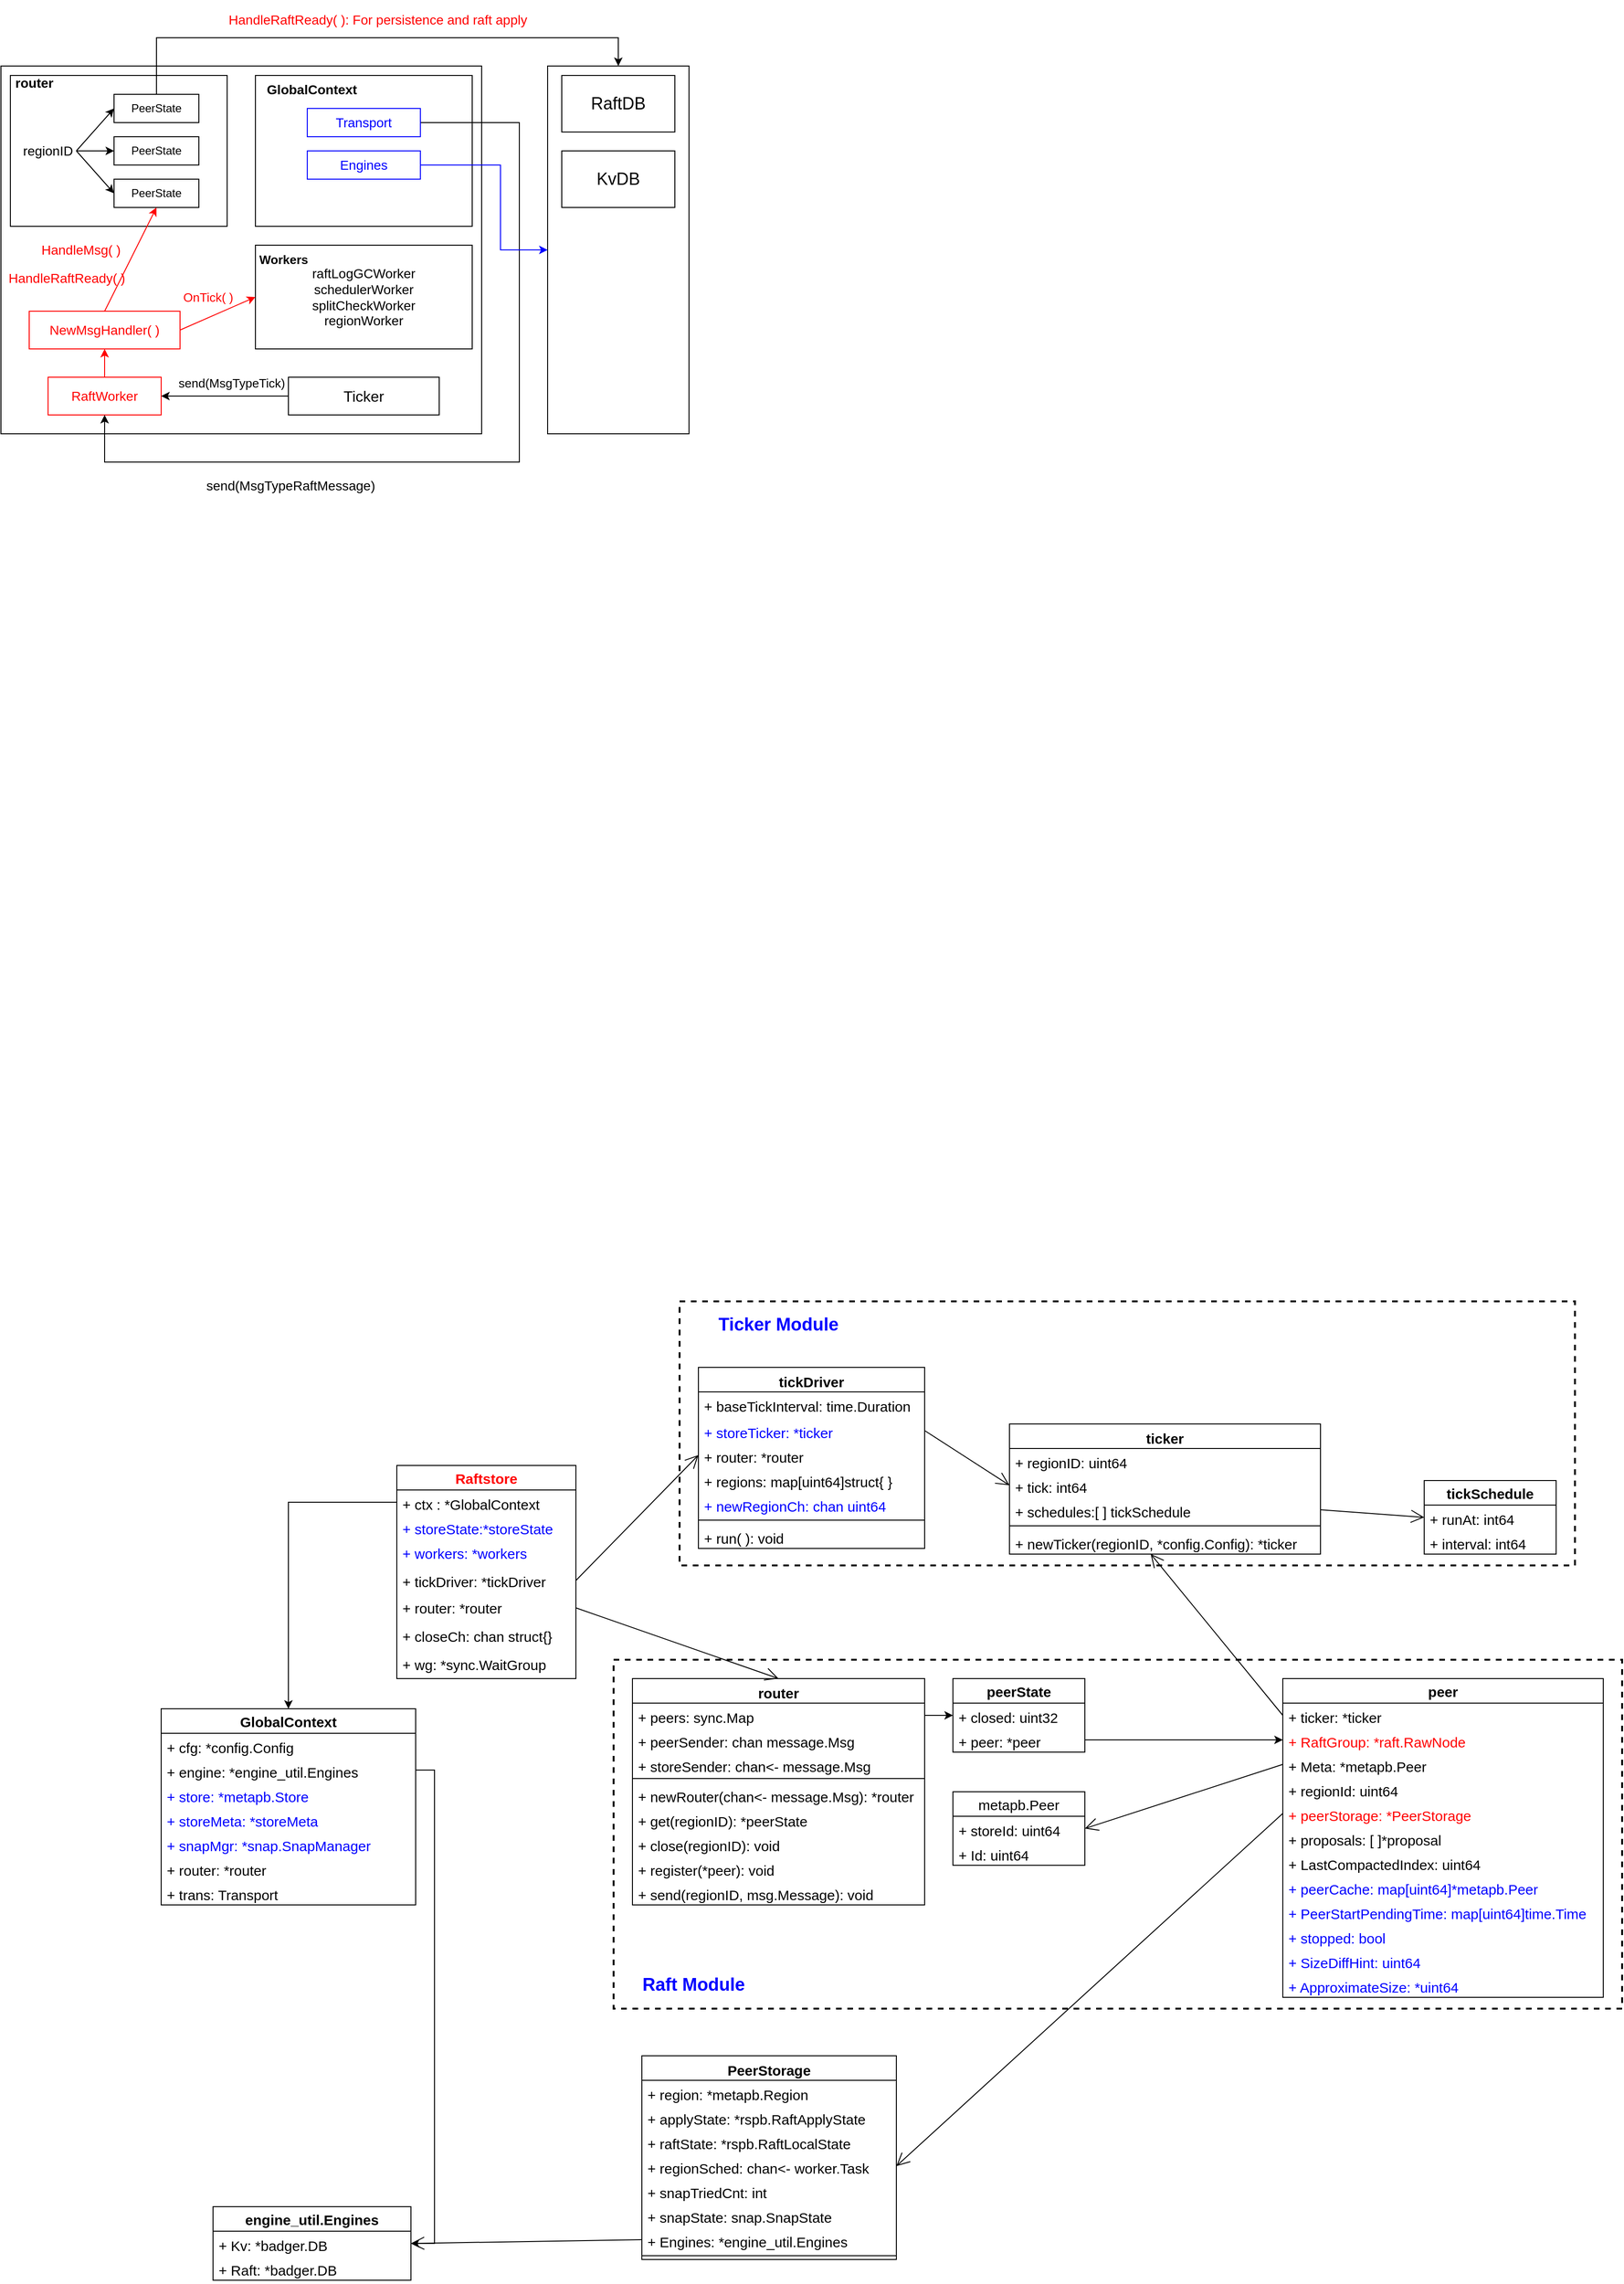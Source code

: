 <mxfile version="20.0.4" type="github">
  <diagram id="LNbFXsJFr9iNanMyev7O" name="Page-1">
    <mxGraphModel dx="1697" dy="1098" grid="1" gridSize="10" guides="1" tooltips="1" connect="1" arrows="1" fold="1" page="1" pageScale="1" pageWidth="1920" pageHeight="1200" math="0" shadow="0">
      <root>
        <mxCell id="0" />
        <mxCell id="1" parent="0" />
        <mxCell id="v7qtWtPgVOm1seYNRLXf-1" value="" style="rounded=0;whiteSpace=wrap;html=1;" parent="1" vertex="1">
          <mxGeometry x="20" y="130" width="510" height="390" as="geometry" />
        </mxCell>
        <mxCell id="v7qtWtPgVOm1seYNRLXf-2" value="" style="rounded=0;whiteSpace=wrap;html=1;" parent="1" vertex="1">
          <mxGeometry x="30" y="140" width="230" height="160" as="geometry" />
        </mxCell>
        <mxCell id="v7qtWtPgVOm1seYNRLXf-3" value="&lt;font style=&quot;font-size: 14px;&quot;&gt;router&lt;/font&gt;" style="text;strokeColor=none;fillColor=none;html=1;fontSize=24;fontStyle=1;verticalAlign=middle;align=center;" parent="1" vertex="1">
          <mxGeometry x="50" y="130" width="10" height="30" as="geometry" />
        </mxCell>
        <mxCell id="v7qtWtPgVOm1seYNRLXf-53" style="edgeStyle=orthogonalEdgeStyle;rounded=0;orthogonalLoop=1;jettySize=auto;html=1;exitX=0.5;exitY=0;exitDx=0;exitDy=0;entryX=0.5;entryY=0;entryDx=0;entryDy=0;fontSize=18;fontColor=#000000;strokeColor=#000000;" parent="1" source="v7qtWtPgVOm1seYNRLXf-4" target="v7qtWtPgVOm1seYNRLXf-47" edge="1">
          <mxGeometry relative="1" as="geometry">
            <Array as="points">
              <mxPoint x="185" y="100" />
              <mxPoint x="675" y="100" />
            </Array>
          </mxGeometry>
        </mxCell>
        <mxCell id="v7qtWtPgVOm1seYNRLXf-4" value="PeerState" style="rounded=0;whiteSpace=wrap;html=1;" parent="1" vertex="1">
          <mxGeometry x="140" y="160" width="90" height="30" as="geometry" />
        </mxCell>
        <mxCell id="v7qtWtPgVOm1seYNRLXf-5" value="PeerState" style="rounded=0;whiteSpace=wrap;html=1;" parent="1" vertex="1">
          <mxGeometry x="140" y="205" width="90" height="30" as="geometry" />
        </mxCell>
        <mxCell id="v7qtWtPgVOm1seYNRLXf-6" value="PeerState" style="rounded=0;whiteSpace=wrap;html=1;" parent="1" vertex="1">
          <mxGeometry x="140" y="250" width="90" height="30" as="geometry" />
        </mxCell>
        <mxCell id="v7qtWtPgVOm1seYNRLXf-7" value="regionID" style="text;html=1;strokeColor=none;fillColor=none;align=center;verticalAlign=middle;whiteSpace=wrap;rounded=0;fontSize=14;" parent="1" vertex="1">
          <mxGeometry x="40" y="205" width="60" height="30" as="geometry" />
        </mxCell>
        <mxCell id="v7qtWtPgVOm1seYNRLXf-9" value="" style="endArrow=classic;html=1;rounded=0;fontSize=14;exitX=1;exitY=0.5;exitDx=0;exitDy=0;entryX=0;entryY=0.5;entryDx=0;entryDy=0;" parent="1" source="v7qtWtPgVOm1seYNRLXf-7" target="v7qtWtPgVOm1seYNRLXf-4" edge="1">
          <mxGeometry width="50" height="50" relative="1" as="geometry">
            <mxPoint x="390" y="390" as="sourcePoint" />
            <mxPoint x="440" y="340" as="targetPoint" />
          </mxGeometry>
        </mxCell>
        <mxCell id="v7qtWtPgVOm1seYNRLXf-11" value="" style="endArrow=classic;html=1;rounded=0;fontSize=14;entryX=0;entryY=0.5;entryDx=0;entryDy=0;exitX=1;exitY=0.5;exitDx=0;exitDy=0;" parent="1" source="v7qtWtPgVOm1seYNRLXf-7" target="v7qtWtPgVOm1seYNRLXf-5" edge="1">
          <mxGeometry width="50" height="50" relative="1" as="geometry">
            <mxPoint x="100" y="210" as="sourcePoint" />
            <mxPoint x="150.0" y="185" as="targetPoint" />
          </mxGeometry>
        </mxCell>
        <mxCell id="v7qtWtPgVOm1seYNRLXf-12" value="" style="endArrow=classic;html=1;rounded=0;fontSize=14;entryX=0;entryY=0.5;entryDx=0;entryDy=0;exitX=1;exitY=0.5;exitDx=0;exitDy=0;" parent="1" source="v7qtWtPgVOm1seYNRLXf-7" target="v7qtWtPgVOm1seYNRLXf-6" edge="1">
          <mxGeometry width="50" height="50" relative="1" as="geometry">
            <mxPoint x="110.0" y="225" as="sourcePoint" />
            <mxPoint x="150.0" y="230" as="targetPoint" />
          </mxGeometry>
        </mxCell>
        <mxCell id="v7qtWtPgVOm1seYNRLXf-13" value="" style="rounded=0;whiteSpace=wrap;html=1;" parent="1" vertex="1">
          <mxGeometry x="290" y="140" width="230" height="160" as="geometry" />
        </mxCell>
        <mxCell id="v7qtWtPgVOm1seYNRLXf-15" value="&lt;b&gt;GlobalContext&lt;/b&gt;" style="text;html=1;strokeColor=none;fillColor=none;align=center;verticalAlign=middle;whiteSpace=wrap;rounded=0;fontSize=14;" parent="1" vertex="1">
          <mxGeometry x="320" y="140" width="60" height="30" as="geometry" />
        </mxCell>
        <mxCell id="v7qtWtPgVOm1seYNRLXf-57" style="edgeStyle=orthogonalEdgeStyle;rounded=0;orthogonalLoop=1;jettySize=auto;html=1;exitX=0.5;exitY=0;exitDx=0;exitDy=0;entryX=0.5;entryY=1;entryDx=0;entryDy=0;fontSize=14;fontColor=#FF0000;strokeColor=#FF0000;" parent="1" source="v7qtWtPgVOm1seYNRLXf-20" target="v7qtWtPgVOm1seYNRLXf-21" edge="1">
          <mxGeometry relative="1" as="geometry" />
        </mxCell>
        <mxCell id="v7qtWtPgVOm1seYNRLXf-20" value="&lt;font color=&quot;#ff0000&quot;&gt;RaftWorker&lt;/font&gt;" style="rounded=0;whiteSpace=wrap;html=1;fontSize=14;strokeColor=#FF0000;" parent="1" vertex="1">
          <mxGeometry x="70" y="460" width="120" height="40" as="geometry" />
        </mxCell>
        <mxCell id="v7qtWtPgVOm1seYNRLXf-21" value="&lt;font color=&quot;#ff0000&quot;&gt;NewMsgHandler( )&lt;/font&gt;" style="rounded=0;whiteSpace=wrap;html=1;fontSize=14;strokeColor=#FF0000;" parent="1" vertex="1">
          <mxGeometry x="50" y="390" width="160" height="40" as="geometry" />
        </mxCell>
        <mxCell id="v7qtWtPgVOm1seYNRLXf-27" value="" style="endArrow=classic;html=1;rounded=0;fontSize=14;fontColor=#FF0000;exitX=0.5;exitY=0;exitDx=0;exitDy=0;entryX=0.5;entryY=1;entryDx=0;entryDy=0;strokeColor=#FF0000;" parent="1" source="v7qtWtPgVOm1seYNRLXf-21" target="v7qtWtPgVOm1seYNRLXf-6" edge="1">
          <mxGeometry width="50" height="50" relative="1" as="geometry">
            <mxPoint x="450" y="490" as="sourcePoint" />
            <mxPoint x="500" y="440" as="targetPoint" />
          </mxGeometry>
        </mxCell>
        <mxCell id="v7qtWtPgVOm1seYNRLXf-28" value="HandleMsg( )" style="text;html=1;strokeColor=none;fillColor=none;align=center;verticalAlign=middle;whiteSpace=wrap;rounded=0;fontSize=14;fontColor=#FF0000;" parent="1" vertex="1">
          <mxGeometry x="50" y="310" width="110" height="30" as="geometry" />
        </mxCell>
        <mxCell id="v7qtWtPgVOm1seYNRLXf-29" value="HandleRaftReady( )" style="text;html=1;strokeColor=none;fillColor=none;align=center;verticalAlign=middle;whiteSpace=wrap;rounded=0;fontSize=14;fontColor=#FF0000;" parent="1" vertex="1">
          <mxGeometry x="20" y="340" width="140" height="30" as="geometry" />
        </mxCell>
        <mxCell id="v7qtWtPgVOm1seYNRLXf-38" style="edgeStyle=orthogonalEdgeStyle;rounded=0;orthogonalLoop=1;jettySize=auto;html=1;exitX=1;exitY=0.5;exitDx=0;exitDy=0;entryX=0.5;entryY=1;entryDx=0;entryDy=0;fontSize=13;fontColor=#FF0000;strokeColor=#000000;" parent="1" source="v7qtWtPgVOm1seYNRLXf-32" target="v7qtWtPgVOm1seYNRLXf-20" edge="1">
          <mxGeometry relative="1" as="geometry">
            <Array as="points">
              <mxPoint x="570" y="190" />
              <mxPoint x="570" y="550" />
              <mxPoint x="130" y="550" />
            </Array>
          </mxGeometry>
        </mxCell>
        <mxCell id="v7qtWtPgVOm1seYNRLXf-32" value="&lt;font color=&quot;#0000ff&quot;&gt;Transport&lt;/font&gt;" style="rounded=0;whiteSpace=wrap;html=1;fontSize=14;fontColor=#FF0000;strokeColor=#0000FF;" parent="1" vertex="1">
          <mxGeometry x="345" y="175" width="120" height="30" as="geometry" />
        </mxCell>
        <mxCell id="v7qtWtPgVOm1seYNRLXf-34" style="edgeStyle=orthogonalEdgeStyle;rounded=0;orthogonalLoop=1;jettySize=auto;html=1;exitX=0;exitY=0.5;exitDx=0;exitDy=0;entryX=1;entryY=0.5;entryDx=0;entryDy=0;fontSize=16;fontColor=#0000FF;strokeColor=#000000;" parent="1" source="v7qtWtPgVOm1seYNRLXf-33" target="v7qtWtPgVOm1seYNRLXf-20" edge="1">
          <mxGeometry relative="1" as="geometry" />
        </mxCell>
        <mxCell id="v7qtWtPgVOm1seYNRLXf-33" value="&lt;font style=&quot;font-size: 16px;&quot;&gt;Ticker&lt;/font&gt;" style="rounded=0;whiteSpace=wrap;html=1;" parent="1" vertex="1">
          <mxGeometry x="325" y="460" width="160" height="40" as="geometry" />
        </mxCell>
        <mxCell id="v7qtWtPgVOm1seYNRLXf-35" value="&lt;font color=&quot;#000000&quot; style=&quot;font-size: 13px;&quot;&gt;send(MsgTypeTick)&lt;/font&gt;" style="text;html=1;strokeColor=none;fillColor=none;align=center;verticalAlign=middle;whiteSpace=wrap;rounded=0;fontSize=16;fontColor=#0000FF;" parent="1" vertex="1">
          <mxGeometry x="180" y="450" width="170" height="30" as="geometry" />
        </mxCell>
        <mxCell id="v7qtWtPgVOm1seYNRLXf-40" value="&lt;font color=&quot;#000000&quot; style=&quot;font-size: 14px;&quot;&gt;send(MsgTypeRaftMessage)&lt;/font&gt;" style="text;html=1;strokeColor=none;fillColor=none;align=center;verticalAlign=middle;whiteSpace=wrap;rounded=0;fontSize=13;fontColor=#FF0000;" parent="1" vertex="1">
          <mxGeometry x="260" y="560" width="135" height="30" as="geometry" />
        </mxCell>
        <mxCell id="v7qtWtPgVOm1seYNRLXf-41" value="&lt;font color=&quot;#000000&quot;&gt;raftLogGCWorker&lt;br&gt;schedulerWorker&lt;br&gt;splitCheckWorker&lt;br&gt;regionWorker&lt;/font&gt;" style="rounded=0;whiteSpace=wrap;html=1;fontSize=14;fontColor=#FF0000;strokeColor=#000000;align=center;" parent="1" vertex="1">
          <mxGeometry x="290" y="320" width="230" height="110" as="geometry" />
        </mxCell>
        <mxCell id="v7qtWtPgVOm1seYNRLXf-42" value="&lt;b&gt;&lt;font color=&quot;#000000&quot; style=&quot;font-size: 13px;&quot;&gt;Workers&lt;/font&gt;&lt;/b&gt;" style="text;html=1;strokeColor=none;fillColor=none;align=center;verticalAlign=middle;whiteSpace=wrap;rounded=0;fontSize=14;fontColor=#FF0000;" parent="1" vertex="1">
          <mxGeometry x="290" y="320" width="60" height="30" as="geometry" />
        </mxCell>
        <mxCell id="v7qtWtPgVOm1seYNRLXf-45" value="" style="endArrow=classic;html=1;rounded=0;fontSize=13;fontColor=#000000;strokeColor=#FF0000;exitX=1;exitY=0.5;exitDx=0;exitDy=0;entryX=0;entryY=0.5;entryDx=0;entryDy=0;" parent="1" source="v7qtWtPgVOm1seYNRLXf-21" target="v7qtWtPgVOm1seYNRLXf-41" edge="1">
          <mxGeometry width="50" height="50" relative="1" as="geometry">
            <mxPoint x="450" y="410" as="sourcePoint" />
            <mxPoint x="500" y="360" as="targetPoint" />
          </mxGeometry>
        </mxCell>
        <mxCell id="v7qtWtPgVOm1seYNRLXf-46" value="&lt;font color=&quot;#ff0000&quot;&gt;OnTick( )&lt;/font&gt;" style="text;html=1;strokeColor=none;fillColor=none;align=center;verticalAlign=middle;whiteSpace=wrap;rounded=0;fontSize=13;fontColor=#000000;" parent="1" vertex="1">
          <mxGeometry x="200" y="360" width="80" height="30" as="geometry" />
        </mxCell>
        <mxCell id="v7qtWtPgVOm1seYNRLXf-47" value="" style="rounded=0;whiteSpace=wrap;html=1;fontSize=13;fontColor=#FF0000;strokeColor=#000000;" parent="1" vertex="1">
          <mxGeometry x="600" y="130" width="150" height="390" as="geometry" />
        </mxCell>
        <mxCell id="v7qtWtPgVOm1seYNRLXf-49" value="&lt;font style=&quot;font-size: 18px;&quot; color=&quot;#000000&quot;&gt;RaftDB&lt;/font&gt;" style="rounded=0;whiteSpace=wrap;html=1;fontSize=13;fontColor=#FF0000;strokeColor=#000000;" parent="1" vertex="1">
          <mxGeometry x="615" y="140" width="120" height="60" as="geometry" />
        </mxCell>
        <mxCell id="v7qtWtPgVOm1seYNRLXf-50" value="&lt;font color=&quot;#000000&quot;&gt;&lt;span style=&quot;font-size: 18px;&quot;&gt;KvDB&lt;/span&gt;&lt;/font&gt;" style="rounded=0;whiteSpace=wrap;html=1;fontSize=13;fontColor=#FF0000;strokeColor=#000000;" parent="1" vertex="1">
          <mxGeometry x="615" y="220" width="120" height="60" as="geometry" />
        </mxCell>
        <mxCell id="v7qtWtPgVOm1seYNRLXf-52" style="edgeStyle=orthogonalEdgeStyle;rounded=0;orthogonalLoop=1;jettySize=auto;html=1;exitX=1;exitY=0.5;exitDx=0;exitDy=0;entryX=0;entryY=0.5;entryDx=0;entryDy=0;fontSize=18;fontColor=#000000;strokeColor=#0000FF;" parent="1" source="v7qtWtPgVOm1seYNRLXf-51" target="v7qtWtPgVOm1seYNRLXf-47" edge="1">
          <mxGeometry relative="1" as="geometry">
            <Array as="points">
              <mxPoint x="550" y="235" />
              <mxPoint x="550" y="325" />
            </Array>
          </mxGeometry>
        </mxCell>
        <mxCell id="v7qtWtPgVOm1seYNRLXf-51" value="&lt;font color=&quot;#0000ff&quot;&gt;Engines&lt;/font&gt;" style="rounded=0;whiteSpace=wrap;html=1;fontSize=14;fontColor=#FF0000;strokeColor=#0000FF;" parent="1" vertex="1">
          <mxGeometry x="345" y="220" width="120" height="30" as="geometry" />
        </mxCell>
        <mxCell id="v7qtWtPgVOm1seYNRLXf-54" value="&lt;font style=&quot;font-size: 14px;&quot; color=&quot;#ff0000&quot;&gt;HandleRaftReady( ): For persistence and raft apply&lt;/font&gt;" style="text;html=1;strokeColor=none;fillColor=none;align=center;verticalAlign=middle;whiteSpace=wrap;rounded=0;fontSize=18;fontColor=#000000;" parent="1" vertex="1">
          <mxGeometry x="240" y="60" width="360" height="40" as="geometry" />
        </mxCell>
        <mxCell id="vhi4TItYWoOdSirbTyWl-1" value="Raftstore" style="swimlane;fontStyle=1;childLayout=stackLayout;horizontal=1;startSize=26;fillColor=none;horizontalStack=0;resizeParent=1;resizeParentMax=0;resizeLast=0;collapsible=1;marginBottom=0;fontColor=#FF0000;fontSize=15;" vertex="1" parent="1">
          <mxGeometry x="440" y="1614" width="190" height="226" as="geometry" />
        </mxCell>
        <mxCell id="vhi4TItYWoOdSirbTyWl-2" value="+ ctx : *GlobalContext" style="text;strokeColor=none;fillColor=none;align=left;verticalAlign=top;spacingLeft=4;spacingRight=4;overflow=hidden;rotatable=0;points=[[0,0.5],[1,0.5]];portConstraint=eastwest;fontSize=15;" vertex="1" parent="vhi4TItYWoOdSirbTyWl-1">
          <mxGeometry y="26" width="190" height="26" as="geometry" />
        </mxCell>
        <mxCell id="vhi4TItYWoOdSirbTyWl-3" value="+ storeState:*storeState" style="text;strokeColor=none;fillColor=none;align=left;verticalAlign=top;spacingLeft=4;spacingRight=4;overflow=hidden;rotatable=0;points=[[0,0.5],[1,0.5]];portConstraint=eastwest;fontColor=#0000FF;fontSize=15;" vertex="1" parent="vhi4TItYWoOdSirbTyWl-1">
          <mxGeometry y="52" width="190" height="26" as="geometry" />
        </mxCell>
        <mxCell id="vhi4TItYWoOdSirbTyWl-5" value="+ workers: *workers" style="text;strokeColor=none;fillColor=none;align=left;verticalAlign=top;spacingLeft=4;spacingRight=4;overflow=hidden;rotatable=0;points=[[0,0.5],[1,0.5]];portConstraint=eastwest;fontColor=#0000FF;fontSize=15;" vertex="1" parent="vhi4TItYWoOdSirbTyWl-1">
          <mxGeometry y="78" width="190" height="30" as="geometry" />
        </mxCell>
        <mxCell id="vhi4TItYWoOdSirbTyWl-6" value="+ tickDriver: *tickDriver" style="text;strokeColor=none;fillColor=none;align=left;verticalAlign=top;spacingLeft=4;spacingRight=4;overflow=hidden;rotatable=0;points=[[0,0.5],[1,0.5]];portConstraint=eastwest;fontSize=15;" vertex="1" parent="vhi4TItYWoOdSirbTyWl-1">
          <mxGeometry y="108" width="190" height="28" as="geometry" />
        </mxCell>
        <mxCell id="vhi4TItYWoOdSirbTyWl-4" value="+ router: *router" style="text;strokeColor=none;fillColor=none;align=left;verticalAlign=top;spacingLeft=4;spacingRight=4;overflow=hidden;rotatable=0;points=[[0,0.5],[1,0.5]];portConstraint=eastwest;fontSize=15;" vertex="1" parent="vhi4TItYWoOdSirbTyWl-1">
          <mxGeometry y="136" width="190" height="30" as="geometry" />
        </mxCell>
        <mxCell id="vhi4TItYWoOdSirbTyWl-7" value="+ closeCh: chan struct{}" style="text;strokeColor=none;fillColor=none;align=left;verticalAlign=top;spacingLeft=4;spacingRight=4;overflow=hidden;rotatable=0;points=[[0,0.5],[1,0.5]];portConstraint=eastwest;fontSize=15;" vertex="1" parent="vhi4TItYWoOdSirbTyWl-1">
          <mxGeometry y="166" width="190" height="30" as="geometry" />
        </mxCell>
        <mxCell id="vhi4TItYWoOdSirbTyWl-8" value="+ wg: *sync.WaitGroup" style="text;strokeColor=none;fillColor=none;align=left;verticalAlign=top;spacingLeft=4;spacingRight=4;overflow=hidden;rotatable=0;points=[[0,0.5],[1,0.5]];portConstraint=eastwest;fontSize=15;" vertex="1" parent="vhi4TItYWoOdSirbTyWl-1">
          <mxGeometry y="196" width="190" height="30" as="geometry" />
        </mxCell>
        <mxCell id="vhi4TItYWoOdSirbTyWl-17" value="router" style="swimlane;fontStyle=1;align=center;verticalAlign=top;childLayout=stackLayout;horizontal=1;startSize=26;horizontalStack=0;resizeParent=1;resizeParentMax=0;resizeLast=0;collapsible=1;marginBottom=0;fontSize=15;" vertex="1" parent="1">
          <mxGeometry x="690" y="1840" width="310" height="240" as="geometry" />
        </mxCell>
        <mxCell id="vhi4TItYWoOdSirbTyWl-18" value="+ peers: sync.Map" style="text;strokeColor=none;fillColor=none;align=left;verticalAlign=top;spacingLeft=4;spacingRight=4;overflow=hidden;rotatable=0;points=[[0,0.5],[1,0.5]];portConstraint=eastwest;fontSize=15;" vertex="1" parent="vhi4TItYWoOdSirbTyWl-17">
          <mxGeometry y="26" width="310" height="26" as="geometry" />
        </mxCell>
        <mxCell id="vhi4TItYWoOdSirbTyWl-21" value="+ peerSender: chan message.Msg" style="text;strokeColor=none;fillColor=none;align=left;verticalAlign=top;spacingLeft=4;spacingRight=4;overflow=hidden;rotatable=0;points=[[0,0.5],[1,0.5]];portConstraint=eastwest;fontSize=15;" vertex="1" parent="vhi4TItYWoOdSirbTyWl-17">
          <mxGeometry y="52" width="310" height="26" as="geometry" />
        </mxCell>
        <mxCell id="vhi4TItYWoOdSirbTyWl-22" value="+ storeSender: chan&lt;- message.Msg" style="text;strokeColor=none;fillColor=none;align=left;verticalAlign=top;spacingLeft=4;spacingRight=4;overflow=hidden;rotatable=0;points=[[0,0.5],[1,0.5]];portConstraint=eastwest;fontSize=15;" vertex="1" parent="vhi4TItYWoOdSirbTyWl-17">
          <mxGeometry y="78" width="310" height="24" as="geometry" />
        </mxCell>
        <mxCell id="vhi4TItYWoOdSirbTyWl-19" value="" style="line;strokeWidth=1;fillColor=none;align=left;verticalAlign=middle;spacingTop=-1;spacingLeft=3;spacingRight=3;rotatable=0;labelPosition=right;points=[];portConstraint=eastwest;fontSize=15;" vertex="1" parent="vhi4TItYWoOdSirbTyWl-17">
          <mxGeometry y="102" width="310" height="8" as="geometry" />
        </mxCell>
        <mxCell id="vhi4TItYWoOdSirbTyWl-20" value="+ newRouter(chan&lt;- message.Msg): *router" style="text;strokeColor=none;fillColor=none;align=left;verticalAlign=top;spacingLeft=4;spacingRight=4;overflow=hidden;rotatable=0;points=[[0,0.5],[1,0.5]];portConstraint=eastwest;fontSize=15;" vertex="1" parent="vhi4TItYWoOdSirbTyWl-17">
          <mxGeometry y="110" width="310" height="26" as="geometry" />
        </mxCell>
        <mxCell id="vhi4TItYWoOdSirbTyWl-23" value="+ get(regionID): *peerState" style="text;strokeColor=none;fillColor=none;align=left;verticalAlign=top;spacingLeft=4;spacingRight=4;overflow=hidden;rotatable=0;points=[[0,0.5],[1,0.5]];portConstraint=eastwest;fontSize=15;" vertex="1" parent="vhi4TItYWoOdSirbTyWl-17">
          <mxGeometry y="136" width="310" height="26" as="geometry" />
        </mxCell>
        <mxCell id="vhi4TItYWoOdSirbTyWl-25" value="+ close(regionID): void" style="text;strokeColor=none;fillColor=none;align=left;verticalAlign=top;spacingLeft=4;spacingRight=4;overflow=hidden;rotatable=0;points=[[0,0.5],[1,0.5]];portConstraint=eastwest;fontSize=15;" vertex="1" parent="vhi4TItYWoOdSirbTyWl-17">
          <mxGeometry y="162" width="310" height="26" as="geometry" />
        </mxCell>
        <mxCell id="vhi4TItYWoOdSirbTyWl-24" value="+ register(*peer): void" style="text;strokeColor=none;fillColor=none;align=left;verticalAlign=top;spacingLeft=4;spacingRight=4;overflow=hidden;rotatable=0;points=[[0,0.5],[1,0.5]];portConstraint=eastwest;fontSize=15;" vertex="1" parent="vhi4TItYWoOdSirbTyWl-17">
          <mxGeometry y="188" width="310" height="26" as="geometry" />
        </mxCell>
        <mxCell id="vhi4TItYWoOdSirbTyWl-26" value="+ send(regionID, msg.Message): void" style="text;strokeColor=none;fillColor=none;align=left;verticalAlign=top;spacingLeft=4;spacingRight=4;overflow=hidden;rotatable=0;points=[[0,0.5],[1,0.5]];portConstraint=eastwest;fontSize=15;" vertex="1" parent="vhi4TItYWoOdSirbTyWl-17">
          <mxGeometry y="214" width="310" height="26" as="geometry" />
        </mxCell>
        <mxCell id="vhi4TItYWoOdSirbTyWl-28" value="GlobalContext" style="swimlane;fontStyle=1;childLayout=stackLayout;horizontal=1;startSize=26;fillColor=none;horizontalStack=0;resizeParent=1;resizeParentMax=0;resizeLast=0;collapsible=1;marginBottom=0;fontSize=15;" vertex="1" parent="1">
          <mxGeometry x="190" y="1872" width="270" height="208" as="geometry" />
        </mxCell>
        <mxCell id="vhi4TItYWoOdSirbTyWl-29" value="+ cfg: *config.Config" style="text;strokeColor=none;fillColor=none;align=left;verticalAlign=top;spacingLeft=4;spacingRight=4;overflow=hidden;rotatable=0;points=[[0,0.5],[1,0.5]];portConstraint=eastwest;fontSize=15;" vertex="1" parent="vhi4TItYWoOdSirbTyWl-28">
          <mxGeometry y="26" width="270" height="26" as="geometry" />
        </mxCell>
        <mxCell id="vhi4TItYWoOdSirbTyWl-32" value="+ engine: *engine_util.Engines" style="text;strokeColor=none;fillColor=none;align=left;verticalAlign=top;spacingLeft=4;spacingRight=4;overflow=hidden;rotatable=0;points=[[0,0.5],[1,0.5]];portConstraint=eastwest;fontSize=15;" vertex="1" parent="vhi4TItYWoOdSirbTyWl-28">
          <mxGeometry y="52" width="270" height="26" as="geometry" />
        </mxCell>
        <mxCell id="vhi4TItYWoOdSirbTyWl-36" value="+ store: *metapb.Store" style="text;strokeColor=none;fillColor=none;align=left;verticalAlign=top;spacingLeft=4;spacingRight=4;overflow=hidden;rotatable=0;points=[[0,0.5],[1,0.5]];portConstraint=eastwest;fontColor=#0000FF;fontSize=15;" vertex="1" parent="vhi4TItYWoOdSirbTyWl-28">
          <mxGeometry y="78" width="270" height="26" as="geometry" />
        </mxCell>
        <mxCell id="vhi4TItYWoOdSirbTyWl-37" value="+ storeMeta: *storeMeta" style="text;strokeColor=none;fillColor=none;align=left;verticalAlign=top;spacingLeft=4;spacingRight=4;overflow=hidden;rotatable=0;points=[[0,0.5],[1,0.5]];portConstraint=eastwest;fontColor=#0000FF;fontSize=15;" vertex="1" parent="vhi4TItYWoOdSirbTyWl-28">
          <mxGeometry y="104" width="270" height="26" as="geometry" />
        </mxCell>
        <mxCell id="vhi4TItYWoOdSirbTyWl-38" value="+ snapMgr: *snap.SnapManager" style="text;strokeColor=none;fillColor=none;align=left;verticalAlign=top;spacingLeft=4;spacingRight=4;overflow=hidden;rotatable=0;points=[[0,0.5],[1,0.5]];portConstraint=eastwest;fontColor=#0000FF;fontSize=15;" vertex="1" parent="vhi4TItYWoOdSirbTyWl-28">
          <mxGeometry y="130" width="270" height="26" as="geometry" />
        </mxCell>
        <mxCell id="vhi4TItYWoOdSirbTyWl-39" value="+ router: *router" style="text;strokeColor=none;fillColor=none;align=left;verticalAlign=top;spacingLeft=4;spacingRight=4;overflow=hidden;rotatable=0;points=[[0,0.5],[1,0.5]];portConstraint=eastwest;fontSize=15;" vertex="1" parent="vhi4TItYWoOdSirbTyWl-28">
          <mxGeometry y="156" width="270" height="26" as="geometry" />
        </mxCell>
        <mxCell id="vhi4TItYWoOdSirbTyWl-41" value="+ trans: Transport" style="text;strokeColor=none;fillColor=none;align=left;verticalAlign=top;spacingLeft=4;spacingRight=4;overflow=hidden;rotatable=0;points=[[0,0.5],[1,0.5]];portConstraint=eastwest;fontSize=15;" vertex="1" parent="vhi4TItYWoOdSirbTyWl-28">
          <mxGeometry y="182" width="270" height="26" as="geometry" />
        </mxCell>
        <mxCell id="vhi4TItYWoOdSirbTyWl-42" style="edgeStyle=orthogonalEdgeStyle;rounded=0;orthogonalLoop=1;jettySize=auto;html=1;entryX=0.5;entryY=0;entryDx=0;entryDy=0;fontSize=15;" edge="1" parent="1" source="vhi4TItYWoOdSirbTyWl-2" target="vhi4TItYWoOdSirbTyWl-28">
          <mxGeometry relative="1" as="geometry" />
        </mxCell>
        <mxCell id="vhi4TItYWoOdSirbTyWl-44" value="peerState" style="swimlane;fontStyle=1;childLayout=stackLayout;horizontal=1;startSize=26;fillColor=none;horizontalStack=0;resizeParent=1;resizeParentMax=0;resizeLast=0;collapsible=1;marginBottom=0;fontColor=#000000;fontSize=15;" vertex="1" parent="1">
          <mxGeometry x="1030" y="1840" width="140" height="78" as="geometry" />
        </mxCell>
        <mxCell id="vhi4TItYWoOdSirbTyWl-45" value="+ closed: uint32" style="text;strokeColor=none;fillColor=none;align=left;verticalAlign=top;spacingLeft=4;spacingRight=4;overflow=hidden;rotatable=0;points=[[0,0.5],[1,0.5]];portConstraint=eastwest;fontColor=#000000;fontSize=15;" vertex="1" parent="vhi4TItYWoOdSirbTyWl-44">
          <mxGeometry y="26" width="140" height="26" as="geometry" />
        </mxCell>
        <mxCell id="vhi4TItYWoOdSirbTyWl-46" value="+ peer: *peer" style="text;strokeColor=none;fillColor=none;align=left;verticalAlign=top;spacingLeft=4;spacingRight=4;overflow=hidden;rotatable=0;points=[[0,0.5],[1,0.5]];portConstraint=eastwest;fontColor=#000000;fontSize=15;" vertex="1" parent="vhi4TItYWoOdSirbTyWl-44">
          <mxGeometry y="52" width="140" height="26" as="geometry" />
        </mxCell>
        <mxCell id="vhi4TItYWoOdSirbTyWl-48" style="edgeStyle=orthogonalEdgeStyle;rounded=0;orthogonalLoop=1;jettySize=auto;html=1;entryX=0;entryY=0.5;entryDx=0;entryDy=0;fontColor=#000000;fontSize=15;" edge="1" parent="1" source="vhi4TItYWoOdSirbTyWl-18" target="vhi4TItYWoOdSirbTyWl-45">
          <mxGeometry relative="1" as="geometry" />
        </mxCell>
        <mxCell id="vhi4TItYWoOdSirbTyWl-53" value="peer" style="swimlane;fontStyle=1;childLayout=stackLayout;horizontal=1;startSize=26;fillColor=none;horizontalStack=0;resizeParent=1;resizeParentMax=0;resizeLast=0;collapsible=1;marginBottom=0;fontColor=#000000;fontSize=15;" vertex="1" parent="1">
          <mxGeometry x="1380" y="1840" width="340" height="338" as="geometry" />
        </mxCell>
        <mxCell id="vhi4TItYWoOdSirbTyWl-54" value="+ ticker: *ticker" style="text;strokeColor=none;fillColor=none;align=left;verticalAlign=top;spacingLeft=4;spacingRight=4;overflow=hidden;rotatable=0;points=[[0,0.5],[1,0.5]];portConstraint=eastwest;fontColor=#000000;fontSize=15;" vertex="1" parent="vhi4TItYWoOdSirbTyWl-53">
          <mxGeometry y="26" width="340" height="26" as="geometry" />
        </mxCell>
        <mxCell id="vhi4TItYWoOdSirbTyWl-55" value="+ RaftGroup: *raft.RawNode" style="text;strokeColor=none;fillColor=none;align=left;verticalAlign=top;spacingLeft=4;spacingRight=4;overflow=hidden;rotatable=0;points=[[0,0.5],[1,0.5]];portConstraint=eastwest;fontColor=#FF0000;fontSize=15;" vertex="1" parent="vhi4TItYWoOdSirbTyWl-53">
          <mxGeometry y="52" width="340" height="26" as="geometry" />
        </mxCell>
        <mxCell id="vhi4TItYWoOdSirbTyWl-57" value="+ Meta: *metapb.Peer" style="text;strokeColor=none;fillColor=none;align=left;verticalAlign=top;spacingLeft=4;spacingRight=4;overflow=hidden;rotatable=0;points=[[0,0.5],[1,0.5]];portConstraint=eastwest;fontColor=#000000;fontSize=15;" vertex="1" parent="vhi4TItYWoOdSirbTyWl-53">
          <mxGeometry y="78" width="340" height="26" as="geometry" />
        </mxCell>
        <mxCell id="vhi4TItYWoOdSirbTyWl-58" value="+ regionId: uint64" style="text;strokeColor=none;fillColor=none;align=left;verticalAlign=top;spacingLeft=4;spacingRight=4;overflow=hidden;rotatable=0;points=[[0,0.5],[1,0.5]];portConstraint=eastwest;fontColor=#000000;fontSize=15;" vertex="1" parent="vhi4TItYWoOdSirbTyWl-53">
          <mxGeometry y="104" width="340" height="26" as="geometry" />
        </mxCell>
        <mxCell id="vhi4TItYWoOdSirbTyWl-56" value="+ peerStorage: *PeerStorage" style="text;strokeColor=none;fillColor=none;align=left;verticalAlign=top;spacingLeft=4;spacingRight=4;overflow=hidden;rotatable=0;points=[[0,0.5],[1,0.5]];portConstraint=eastwest;fontColor=#FF0000;fontSize=15;" vertex="1" parent="vhi4TItYWoOdSirbTyWl-53">
          <mxGeometry y="130" width="340" height="26" as="geometry" />
        </mxCell>
        <mxCell id="vhi4TItYWoOdSirbTyWl-59" value="+ proposals: [ ]*proposal" style="text;strokeColor=none;fillColor=none;align=left;verticalAlign=top;spacingLeft=4;spacingRight=4;overflow=hidden;rotatable=0;points=[[0,0.5],[1,0.5]];portConstraint=eastwest;fontColor=#000000;fontSize=15;" vertex="1" parent="vhi4TItYWoOdSirbTyWl-53">
          <mxGeometry y="156" width="340" height="26" as="geometry" />
        </mxCell>
        <mxCell id="vhi4TItYWoOdSirbTyWl-60" value="+ LastCompactedIndex: uint64" style="text;strokeColor=none;fillColor=none;align=left;verticalAlign=top;spacingLeft=4;spacingRight=4;overflow=hidden;rotatable=0;points=[[0,0.5],[1,0.5]];portConstraint=eastwest;fontColor=#000000;fontSize=15;" vertex="1" parent="vhi4TItYWoOdSirbTyWl-53">
          <mxGeometry y="182" width="340" height="26" as="geometry" />
        </mxCell>
        <mxCell id="vhi4TItYWoOdSirbTyWl-61" value="+ peerCache: map[uint64]*metapb.Peer" style="text;strokeColor=none;fillColor=none;align=left;verticalAlign=top;spacingLeft=4;spacingRight=4;overflow=hidden;rotatable=0;points=[[0,0.5],[1,0.5]];portConstraint=eastwest;fontColor=#0000FF;fontSize=15;" vertex="1" parent="vhi4TItYWoOdSirbTyWl-53">
          <mxGeometry y="208" width="340" height="26" as="geometry" />
        </mxCell>
        <mxCell id="vhi4TItYWoOdSirbTyWl-63" value="+ PeerStartPendingTime: map[uint64]time.Time" style="text;strokeColor=none;fillColor=none;align=left;verticalAlign=top;spacingLeft=4;spacingRight=4;overflow=hidden;rotatable=0;points=[[0,0.5],[1,0.5]];portConstraint=eastwest;fontColor=#0000FF;fontSize=15;" vertex="1" parent="vhi4TItYWoOdSirbTyWl-53">
          <mxGeometry y="234" width="340" height="26" as="geometry" />
        </mxCell>
        <mxCell id="vhi4TItYWoOdSirbTyWl-62" value="+ stopped: bool" style="text;strokeColor=none;fillColor=none;align=left;verticalAlign=top;spacingLeft=4;spacingRight=4;overflow=hidden;rotatable=0;points=[[0,0.5],[1,0.5]];portConstraint=eastwest;fontColor=#0000FF;fontSize=15;" vertex="1" parent="vhi4TItYWoOdSirbTyWl-53">
          <mxGeometry y="260" width="340" height="26" as="geometry" />
        </mxCell>
        <mxCell id="vhi4TItYWoOdSirbTyWl-64" value="+ SizeDiffHint: uint64" style="text;strokeColor=none;fillColor=none;align=left;verticalAlign=top;spacingLeft=4;spacingRight=4;overflow=hidden;rotatable=0;points=[[0,0.5],[1,0.5]];portConstraint=eastwest;fontColor=#0000FF;fontSize=15;" vertex="1" parent="vhi4TItYWoOdSirbTyWl-53">
          <mxGeometry y="286" width="340" height="26" as="geometry" />
        </mxCell>
        <mxCell id="vhi4TItYWoOdSirbTyWl-65" value="+ ApproximateSize: *uint64" style="text;strokeColor=none;fillColor=none;align=left;verticalAlign=top;spacingLeft=4;spacingRight=4;overflow=hidden;rotatable=0;points=[[0,0.5],[1,0.5]];portConstraint=eastwest;fontColor=#0000FF;fontSize=15;" vertex="1" parent="vhi4TItYWoOdSirbTyWl-53">
          <mxGeometry y="312" width="340" height="26" as="geometry" />
        </mxCell>
        <mxCell id="vhi4TItYWoOdSirbTyWl-66" style="edgeStyle=orthogonalEdgeStyle;rounded=0;orthogonalLoop=1;jettySize=auto;html=1;entryX=0;entryY=0.5;entryDx=0;entryDy=0;fontColor=#000000;fontSize=15;exitX=1;exitY=0.5;exitDx=0;exitDy=0;" edge="1" parent="1" source="vhi4TItYWoOdSirbTyWl-46" target="vhi4TItYWoOdSirbTyWl-55">
          <mxGeometry relative="1" as="geometry">
            <mxPoint x="1240" y="1905" as="sourcePoint" />
          </mxGeometry>
        </mxCell>
        <mxCell id="vhi4TItYWoOdSirbTyWl-74" value="metapb.Peer" style="swimlane;fontStyle=0;childLayout=stackLayout;horizontal=1;startSize=26;fillColor=none;horizontalStack=0;resizeParent=1;resizeParentMax=0;resizeLast=0;collapsible=1;marginBottom=0;fontSize=15;fontColor=#000000;strokeColor=default;" vertex="1" parent="1">
          <mxGeometry x="1030" y="1960" width="140" height="78" as="geometry" />
        </mxCell>
        <mxCell id="vhi4TItYWoOdSirbTyWl-76" value="+ storeId: uint64" style="text;strokeColor=none;fillColor=none;align=left;verticalAlign=top;spacingLeft=4;spacingRight=4;overflow=hidden;rotatable=0;points=[[0,0.5],[1,0.5]];portConstraint=eastwest;fontSize=15;fontColor=#000000;" vertex="1" parent="vhi4TItYWoOdSirbTyWl-74">
          <mxGeometry y="26" width="140" height="26" as="geometry" />
        </mxCell>
        <mxCell id="vhi4TItYWoOdSirbTyWl-77" value="+ Id: uint64" style="text;strokeColor=none;fillColor=none;align=left;verticalAlign=top;spacingLeft=4;spacingRight=4;overflow=hidden;rotatable=0;points=[[0,0.5],[1,0.5]];portConstraint=eastwest;fontSize=15;fontColor=#000000;" vertex="1" parent="vhi4TItYWoOdSirbTyWl-74">
          <mxGeometry y="52" width="140" height="26" as="geometry" />
        </mxCell>
        <mxCell id="vhi4TItYWoOdSirbTyWl-79" value="ticker" style="swimlane;fontStyle=1;align=center;verticalAlign=top;childLayout=stackLayout;horizontal=1;startSize=26;horizontalStack=0;resizeParent=1;resizeParentMax=0;resizeLast=0;collapsible=1;marginBottom=0;fontSize=15;fontColor=#000000;strokeColor=default;fillColor=none;gradientColor=#ffffff;" vertex="1" parent="1">
          <mxGeometry x="1090" y="1570" width="330" height="138" as="geometry" />
        </mxCell>
        <mxCell id="vhi4TItYWoOdSirbTyWl-80" value="+ regionID: uint64" style="text;strokeColor=none;fillColor=none;align=left;verticalAlign=top;spacingLeft=4;spacingRight=4;overflow=hidden;rotatable=0;points=[[0,0.5],[1,0.5]];portConstraint=eastwest;fontSize=15;fontColor=#000000;" vertex="1" parent="vhi4TItYWoOdSirbTyWl-79">
          <mxGeometry y="26" width="330" height="26" as="geometry" />
        </mxCell>
        <mxCell id="vhi4TItYWoOdSirbTyWl-83" value="+ tick: int64" style="text;strokeColor=none;fillColor=none;align=left;verticalAlign=top;spacingLeft=4;spacingRight=4;overflow=hidden;rotatable=0;points=[[0,0.5],[1,0.5]];portConstraint=eastwest;fontSize=15;fontColor=#000000;" vertex="1" parent="vhi4TItYWoOdSirbTyWl-79">
          <mxGeometry y="52" width="330" height="26" as="geometry" />
        </mxCell>
        <mxCell id="vhi4TItYWoOdSirbTyWl-84" value="+ schedules:[ ] tickSchedule" style="text;strokeColor=none;fillColor=none;align=left;verticalAlign=top;spacingLeft=4;spacingRight=4;overflow=hidden;rotatable=0;points=[[0,0.5],[1,0.5]];portConstraint=eastwest;fontSize=15;fontColor=#000000;" vertex="1" parent="vhi4TItYWoOdSirbTyWl-79">
          <mxGeometry y="78" width="330" height="26" as="geometry" />
        </mxCell>
        <mxCell id="vhi4TItYWoOdSirbTyWl-81" value="" style="line;strokeWidth=1;fillColor=none;align=left;verticalAlign=middle;spacingTop=-1;spacingLeft=3;spacingRight=3;rotatable=0;labelPosition=right;points=[];portConstraint=eastwest;fontSize=15;fontColor=#000000;" vertex="1" parent="vhi4TItYWoOdSirbTyWl-79">
          <mxGeometry y="104" width="330" height="8" as="geometry" />
        </mxCell>
        <mxCell id="vhi4TItYWoOdSirbTyWl-82" value="+ newTicker(regionID, *config.Config): *ticker" style="text;strokeColor=none;fillColor=none;align=left;verticalAlign=top;spacingLeft=4;spacingRight=4;overflow=hidden;rotatable=0;points=[[0,0.5],[1,0.5]];portConstraint=eastwest;fontSize=15;fontColor=#000000;" vertex="1" parent="vhi4TItYWoOdSirbTyWl-79">
          <mxGeometry y="112" width="330" height="26" as="geometry" />
        </mxCell>
        <mxCell id="vhi4TItYWoOdSirbTyWl-86" value="tickSchedule" style="swimlane;fontStyle=1;childLayout=stackLayout;horizontal=1;startSize=26;fillColor=none;horizontalStack=0;resizeParent=1;resizeParentMax=0;resizeLast=0;collapsible=1;marginBottom=0;fontSize=15;fontColor=#000000;strokeColor=default;" vertex="1" parent="1">
          <mxGeometry x="1530" y="1630" width="140" height="78" as="geometry" />
        </mxCell>
        <mxCell id="vhi4TItYWoOdSirbTyWl-87" value="+ runAt: int64" style="text;strokeColor=none;fillColor=none;align=left;verticalAlign=top;spacingLeft=4;spacingRight=4;overflow=hidden;rotatable=0;points=[[0,0.5],[1,0.5]];portConstraint=eastwest;fontSize=15;fontColor=#000000;" vertex="1" parent="vhi4TItYWoOdSirbTyWl-86">
          <mxGeometry y="26" width="140" height="26" as="geometry" />
        </mxCell>
        <mxCell id="vhi4TItYWoOdSirbTyWl-88" value="+ interval: int64" style="text;strokeColor=none;fillColor=none;align=left;verticalAlign=top;spacingLeft=4;spacingRight=4;overflow=hidden;rotatable=0;points=[[0,0.5],[1,0.5]];portConstraint=eastwest;fontSize=15;fontColor=#000000;" vertex="1" parent="vhi4TItYWoOdSirbTyWl-86">
          <mxGeometry y="52" width="140" height="26" as="geometry" />
        </mxCell>
        <mxCell id="vhi4TItYWoOdSirbTyWl-97" value="tickDriver" style="swimlane;fontStyle=1;align=center;verticalAlign=top;childLayout=stackLayout;horizontal=1;startSize=26;horizontalStack=0;resizeParent=1;resizeParentMax=0;resizeLast=0;collapsible=1;marginBottom=0;fontSize=15;fontColor=#000000;strokeColor=default;fillColor=none;gradientColor=#ffffff;" vertex="1" parent="1">
          <mxGeometry x="760" y="1510" width="240" height="192" as="geometry" />
        </mxCell>
        <mxCell id="vhi4TItYWoOdSirbTyWl-92" value="+ baseTickInterval: time.Duration" style="text;strokeColor=none;fillColor=none;align=left;verticalAlign=top;spacingLeft=4;spacingRight=4;overflow=hidden;rotatable=0;points=[[0,0.5],[1,0.5]];portConstraint=eastwest;fontSize=15;fontColor=#000000;" vertex="1" parent="vhi4TItYWoOdSirbTyWl-97">
          <mxGeometry y="26" width="240" height="28" as="geometry" />
        </mxCell>
        <mxCell id="vhi4TItYWoOdSirbTyWl-96" value="+ storeTicker: *ticker" style="text;strokeColor=none;fillColor=none;align=left;verticalAlign=top;spacingLeft=4;spacingRight=4;overflow=hidden;rotatable=0;points=[[0,0.5],[1,0.5]];portConstraint=eastwest;fontSize=15;fontColor=#0000FF;" vertex="1" parent="vhi4TItYWoOdSirbTyWl-97">
          <mxGeometry y="54" width="240" height="26" as="geometry" />
        </mxCell>
        <mxCell id="vhi4TItYWoOdSirbTyWl-95" value="+ router: *router" style="text;strokeColor=none;fillColor=none;align=left;verticalAlign=top;spacingLeft=4;spacingRight=4;overflow=hidden;rotatable=0;points=[[0,0.5],[1,0.5]];portConstraint=eastwest;fontSize=15;fontColor=#000000;" vertex="1" parent="vhi4TItYWoOdSirbTyWl-97">
          <mxGeometry y="80" width="240" height="26" as="geometry" />
        </mxCell>
        <mxCell id="vhi4TItYWoOdSirbTyWl-94" value="+ regions: map[uint64]struct{ }" style="text;strokeColor=none;fillColor=none;align=left;verticalAlign=top;spacingLeft=4;spacingRight=4;overflow=hidden;rotatable=0;points=[[0,0.5],[1,0.5]];portConstraint=eastwest;fontSize=15;fontColor=#000000;" vertex="1" parent="vhi4TItYWoOdSirbTyWl-97">
          <mxGeometry y="106" width="240" height="26" as="geometry" />
        </mxCell>
        <mxCell id="vhi4TItYWoOdSirbTyWl-93" value="+ newRegionCh: chan uint64" style="text;strokeColor=none;fillColor=none;align=left;verticalAlign=top;spacingLeft=4;spacingRight=4;overflow=hidden;rotatable=0;points=[[0,0.5],[1,0.5]];portConstraint=eastwest;fontSize=15;fontColor=#0000FF;" vertex="1" parent="vhi4TItYWoOdSirbTyWl-97">
          <mxGeometry y="132" width="240" height="26" as="geometry" />
        </mxCell>
        <mxCell id="vhi4TItYWoOdSirbTyWl-99" value="" style="line;strokeWidth=1;fillColor=none;align=left;verticalAlign=middle;spacingTop=-1;spacingLeft=3;spacingRight=3;rotatable=0;labelPosition=right;points=[];portConstraint=eastwest;fontSize=15;fontColor=#000000;" vertex="1" parent="vhi4TItYWoOdSirbTyWl-97">
          <mxGeometry y="158" width="240" height="8" as="geometry" />
        </mxCell>
        <mxCell id="vhi4TItYWoOdSirbTyWl-100" value="+ run( ): void" style="text;strokeColor=none;fillColor=none;align=left;verticalAlign=top;spacingLeft=4;spacingRight=4;overflow=hidden;rotatable=0;points=[[0,0.5],[1,0.5]];portConstraint=eastwest;fontSize=15;fontColor=#000000;" vertex="1" parent="vhi4TItYWoOdSirbTyWl-97">
          <mxGeometry y="166" width="240" height="26" as="geometry" />
        </mxCell>
        <mxCell id="vhi4TItYWoOdSirbTyWl-103" value="PeerStorage" style="swimlane;fontStyle=1;align=center;verticalAlign=top;childLayout=stackLayout;horizontal=1;startSize=26;horizontalStack=0;resizeParent=1;resizeParentMax=0;resizeLast=0;collapsible=1;marginBottom=0;fontSize=15;fontColor=#000000;strokeColor=default;fillColor=none;gradientColor=#ffffff;" vertex="1" parent="1">
          <mxGeometry x="700" y="2240" width="270" height="216" as="geometry" />
        </mxCell>
        <mxCell id="vhi4TItYWoOdSirbTyWl-104" value="+ region: *metapb.Region" style="text;strokeColor=none;fillColor=none;align=left;verticalAlign=top;spacingLeft=4;spacingRight=4;overflow=hidden;rotatable=0;points=[[0,0.5],[1,0.5]];portConstraint=eastwest;fontSize=15;fontColor=#000000;" vertex="1" parent="vhi4TItYWoOdSirbTyWl-103">
          <mxGeometry y="26" width="270" height="26" as="geometry" />
        </mxCell>
        <mxCell id="vhi4TItYWoOdSirbTyWl-108" value="+ applyState: *rspb.RaftApplyState" style="text;strokeColor=none;fillColor=none;align=left;verticalAlign=top;spacingLeft=4;spacingRight=4;overflow=hidden;rotatable=0;points=[[0,0.5],[1,0.5]];portConstraint=eastwest;fontSize=15;fontColor=#000000;" vertex="1" parent="vhi4TItYWoOdSirbTyWl-103">
          <mxGeometry y="52" width="270" height="26" as="geometry" />
        </mxCell>
        <mxCell id="vhi4TItYWoOdSirbTyWl-107" value="+ raftState: *rspb.RaftLocalState" style="text;strokeColor=none;fillColor=none;align=left;verticalAlign=top;spacingLeft=4;spacingRight=4;overflow=hidden;rotatable=0;points=[[0,0.5],[1,0.5]];portConstraint=eastwest;fontSize=15;fontColor=#000000;" vertex="1" parent="vhi4TItYWoOdSirbTyWl-103">
          <mxGeometry y="78" width="270" height="26" as="geometry" />
        </mxCell>
        <mxCell id="vhi4TItYWoOdSirbTyWl-110" value="+ regionSched: chan&lt;- worker.Task" style="text;strokeColor=none;fillColor=none;align=left;verticalAlign=top;spacingLeft=4;spacingRight=4;overflow=hidden;rotatable=0;points=[[0,0.5],[1,0.5]];portConstraint=eastwest;fontSize=15;fontColor=#000000;" vertex="1" parent="vhi4TItYWoOdSirbTyWl-103">
          <mxGeometry y="104" width="270" height="26" as="geometry" />
        </mxCell>
        <mxCell id="vhi4TItYWoOdSirbTyWl-111" value="+ snapTriedCnt: int" style="text;strokeColor=none;fillColor=none;align=left;verticalAlign=top;spacingLeft=4;spacingRight=4;overflow=hidden;rotatable=0;points=[[0,0.5],[1,0.5]];portConstraint=eastwest;fontSize=15;fontColor=#000000;" vertex="1" parent="vhi4TItYWoOdSirbTyWl-103">
          <mxGeometry y="130" width="270" height="26" as="geometry" />
        </mxCell>
        <mxCell id="vhi4TItYWoOdSirbTyWl-109" value="+ snapState: snap.SnapState" style="text;strokeColor=none;fillColor=none;align=left;verticalAlign=top;spacingLeft=4;spacingRight=4;overflow=hidden;rotatable=0;points=[[0,0.5],[1,0.5]];portConstraint=eastwest;fontSize=15;fontColor=#000000;" vertex="1" parent="vhi4TItYWoOdSirbTyWl-103">
          <mxGeometry y="156" width="270" height="26" as="geometry" />
        </mxCell>
        <mxCell id="vhi4TItYWoOdSirbTyWl-112" value="+ Engines: *engine_util.Engines" style="text;strokeColor=none;fillColor=none;align=left;verticalAlign=top;spacingLeft=4;spacingRight=4;overflow=hidden;rotatable=0;points=[[0,0.5],[1,0.5]];portConstraint=eastwest;fontSize=15;fontColor=#000000;" vertex="1" parent="vhi4TItYWoOdSirbTyWl-103">
          <mxGeometry y="182" width="270" height="26" as="geometry" />
        </mxCell>
        <mxCell id="vhi4TItYWoOdSirbTyWl-105" value="" style="line;strokeWidth=1;fillColor=none;align=left;verticalAlign=middle;spacingTop=-1;spacingLeft=3;spacingRight=3;rotatable=0;labelPosition=right;points=[];portConstraint=eastwest;fontSize=15;fontColor=#000000;" vertex="1" parent="vhi4TItYWoOdSirbTyWl-103">
          <mxGeometry y="208" width="270" height="8" as="geometry" />
        </mxCell>
        <mxCell id="vhi4TItYWoOdSirbTyWl-118" value="engine_util.Engines" style="swimlane;fontStyle=1;childLayout=stackLayout;horizontal=1;startSize=26;fillColor=none;horizontalStack=0;resizeParent=1;resizeParentMax=0;resizeLast=0;collapsible=1;marginBottom=0;fontSize=15;fontColor=#000000;strokeColor=default;" vertex="1" parent="1">
          <mxGeometry x="245" y="2400" width="210" height="78" as="geometry" />
        </mxCell>
        <mxCell id="vhi4TItYWoOdSirbTyWl-119" value="+ Kv: *badger.DB" style="text;strokeColor=none;fillColor=none;align=left;verticalAlign=top;spacingLeft=4;spacingRight=4;overflow=hidden;rotatable=0;points=[[0,0.5],[1,0.5]];portConstraint=eastwest;fontSize=15;fontColor=#000000;" vertex="1" parent="vhi4TItYWoOdSirbTyWl-118">
          <mxGeometry y="26" width="210" height="26" as="geometry" />
        </mxCell>
        <mxCell id="vhi4TItYWoOdSirbTyWl-122" value="+ Raft: *badger.DB" style="text;strokeColor=none;fillColor=none;align=left;verticalAlign=top;spacingLeft=4;spacingRight=4;overflow=hidden;rotatable=0;points=[[0,0.5],[1,0.5]];portConstraint=eastwest;fontSize=15;fontColor=#000000;" vertex="1" parent="vhi4TItYWoOdSirbTyWl-118">
          <mxGeometry y="52" width="210" height="26" as="geometry" />
        </mxCell>
        <mxCell id="vhi4TItYWoOdSirbTyWl-123" style="edgeStyle=orthogonalEdgeStyle;rounded=0;orthogonalLoop=1;jettySize=auto;html=1;entryX=1;entryY=0.5;entryDx=0;entryDy=0;fontSize=15;fontColor=#000000;" edge="1" parent="1" source="vhi4TItYWoOdSirbTyWl-32" target="vhi4TItYWoOdSirbTyWl-119">
          <mxGeometry relative="1" as="geometry" />
        </mxCell>
        <mxCell id="vhi4TItYWoOdSirbTyWl-125" value="" style="endArrow=open;endFill=1;endSize=12;html=1;rounded=0;fontSize=15;fontColor=#000000;entryX=1;entryY=0.5;entryDx=0;entryDy=0;exitX=0;exitY=0.5;exitDx=0;exitDy=0;" edge="1" parent="1" source="vhi4TItYWoOdSirbTyWl-112" target="vhi4TItYWoOdSirbTyWl-119">
          <mxGeometry width="160" relative="1" as="geometry">
            <mxPoint x="810" y="1940" as="sourcePoint" />
            <mxPoint x="970" y="1940" as="targetPoint" />
          </mxGeometry>
        </mxCell>
        <mxCell id="vhi4TItYWoOdSirbTyWl-126" value="" style="endArrow=open;endFill=1;endSize=12;html=1;rounded=0;fontSize=15;fontColor=#000000;exitX=0;exitY=0.5;exitDx=0;exitDy=0;entryX=1;entryY=0.5;entryDx=0;entryDy=0;" edge="1" parent="1" source="vhi4TItYWoOdSirbTyWl-56" target="vhi4TItYWoOdSirbTyWl-110">
          <mxGeometry width="160" relative="1" as="geometry">
            <mxPoint x="810" y="1940" as="sourcePoint" />
            <mxPoint x="970" y="1940" as="targetPoint" />
          </mxGeometry>
        </mxCell>
        <mxCell id="vhi4TItYWoOdSirbTyWl-127" value="" style="endArrow=open;endFill=1;endSize=12;html=1;rounded=0;fontSize=15;fontColor=#000000;exitX=0;exitY=0.5;exitDx=0;exitDy=0;entryX=1;entryY=0.5;entryDx=0;entryDy=0;" edge="1" parent="1" source="vhi4TItYWoOdSirbTyWl-57" target="vhi4TItYWoOdSirbTyWl-76">
          <mxGeometry width="160" relative="1" as="geometry">
            <mxPoint x="1340" y="1941" as="sourcePoint" />
            <mxPoint x="1240" y="1999" as="targetPoint" />
          </mxGeometry>
        </mxCell>
        <mxCell id="vhi4TItYWoOdSirbTyWl-128" value="" style="endArrow=open;endFill=1;endSize=12;html=1;rounded=0;fontSize=15;fontColor=#000000;exitX=1;exitY=0.5;exitDx=0;exitDy=0;entryX=0;entryY=0.5;entryDx=0;entryDy=0;" edge="1" parent="1" source="vhi4TItYWoOdSirbTyWl-6" target="vhi4TItYWoOdSirbTyWl-95">
          <mxGeometry width="160" relative="1" as="geometry">
            <mxPoint x="1230" y="1993" as="sourcePoint" />
            <mxPoint x="1015" y="2297.0" as="targetPoint" />
          </mxGeometry>
        </mxCell>
        <mxCell id="vhi4TItYWoOdSirbTyWl-129" value="" style="endArrow=open;endFill=1;endSize=12;html=1;rounded=0;fontSize=15;fontColor=#000000;exitX=1;exitY=0.5;exitDx=0;exitDy=0;entryX=0;entryY=0.5;entryDx=0;entryDy=0;" edge="1" parent="1" source="vhi4TItYWoOdSirbTyWl-84" target="vhi4TItYWoOdSirbTyWl-87">
          <mxGeometry width="160" relative="1" as="geometry">
            <mxPoint x="1240" y="2003" as="sourcePoint" />
            <mxPoint x="1025" y="2307.0" as="targetPoint" />
          </mxGeometry>
        </mxCell>
        <mxCell id="vhi4TItYWoOdSirbTyWl-130" value="" style="endArrow=open;endFill=1;endSize=12;html=1;rounded=0;fontSize=15;fontColor=#000000;exitX=1;exitY=0.5;exitDx=0;exitDy=0;entryX=0.5;entryY=0;entryDx=0;entryDy=0;" edge="1" parent="1" source="vhi4TItYWoOdSirbTyWl-4" target="vhi4TItYWoOdSirbTyWl-17">
          <mxGeometry width="160" relative="1" as="geometry">
            <mxPoint x="1250" y="2013" as="sourcePoint" />
            <mxPoint x="1035" y="2317.0" as="targetPoint" />
          </mxGeometry>
        </mxCell>
        <mxCell id="vhi4TItYWoOdSirbTyWl-131" value="" style="endArrow=open;endFill=1;endSize=12;html=1;rounded=0;fontSize=15;fontColor=#000000;exitX=1;exitY=0.5;exitDx=0;exitDy=0;entryX=0;entryY=0.5;entryDx=0;entryDy=0;" edge="1" parent="1" source="vhi4TItYWoOdSirbTyWl-96" target="vhi4TItYWoOdSirbTyWl-83">
          <mxGeometry width="160" relative="1" as="geometry">
            <mxPoint x="1260" y="2023" as="sourcePoint" />
            <mxPoint x="1045" y="2327.0" as="targetPoint" />
          </mxGeometry>
        </mxCell>
        <mxCell id="vhi4TItYWoOdSirbTyWl-132" value="" style="endArrow=open;endFill=1;endSize=12;html=1;rounded=0;fontSize=15;fontColor=#000000;exitX=0;exitY=0.5;exitDx=0;exitDy=0;entryX=0.454;entryY=0.994;entryDx=0;entryDy=0;entryPerimeter=0;" edge="1" parent="1" source="vhi4TItYWoOdSirbTyWl-54" target="vhi4TItYWoOdSirbTyWl-82">
          <mxGeometry width="160" relative="1" as="geometry">
            <mxPoint x="1270" y="2033" as="sourcePoint" />
            <mxPoint x="1055" y="2337.0" as="targetPoint" />
          </mxGeometry>
        </mxCell>
        <mxCell id="vhi4TItYWoOdSirbTyWl-133" value="" style="rounded=0;whiteSpace=wrap;html=1;fontSize=15;fontColor=#0000FF;strokeColor=default;fillColor=none;gradientColor=#ffffff;verticalAlign=middle;dashed=1;strokeWidth=2;" vertex="1" parent="1">
          <mxGeometry x="740" y="1440" width="950" height="280" as="geometry" />
        </mxCell>
        <mxCell id="vhi4TItYWoOdSirbTyWl-134" value="&lt;font style=&quot;font-size: 19px;&quot;&gt;&lt;b&gt;Ticker Module&lt;/b&gt;&lt;/font&gt;" style="text;html=1;strokeColor=none;fillColor=none;align=center;verticalAlign=middle;whiteSpace=wrap;rounded=0;dashed=1;fontSize=15;fontColor=#0000FF;" vertex="1" parent="1">
          <mxGeometry x="740" y="1450" width="210" height="30" as="geometry" />
        </mxCell>
        <mxCell id="vhi4TItYWoOdSirbTyWl-135" value="" style="rounded=0;whiteSpace=wrap;html=1;fontSize=15;fontColor=#0000FF;strokeColor=default;fillColor=none;gradientColor=#ffffff;verticalAlign=middle;dashed=1;strokeWidth=2;" vertex="1" parent="1">
          <mxGeometry x="670" y="1820" width="1070" height="370" as="geometry" />
        </mxCell>
        <mxCell id="vhi4TItYWoOdSirbTyWl-136" value="&lt;font style=&quot;font-size: 19px;&quot;&gt;&lt;b&gt;Raft Module&lt;/b&gt;&lt;/font&gt;" style="text;html=1;strokeColor=none;fillColor=none;align=center;verticalAlign=middle;whiteSpace=wrap;rounded=0;dashed=1;fontSize=15;fontColor=#0000FF;" vertex="1" parent="1">
          <mxGeometry x="650" y="2150" width="210" height="30" as="geometry" />
        </mxCell>
      </root>
    </mxGraphModel>
  </diagram>
</mxfile>

